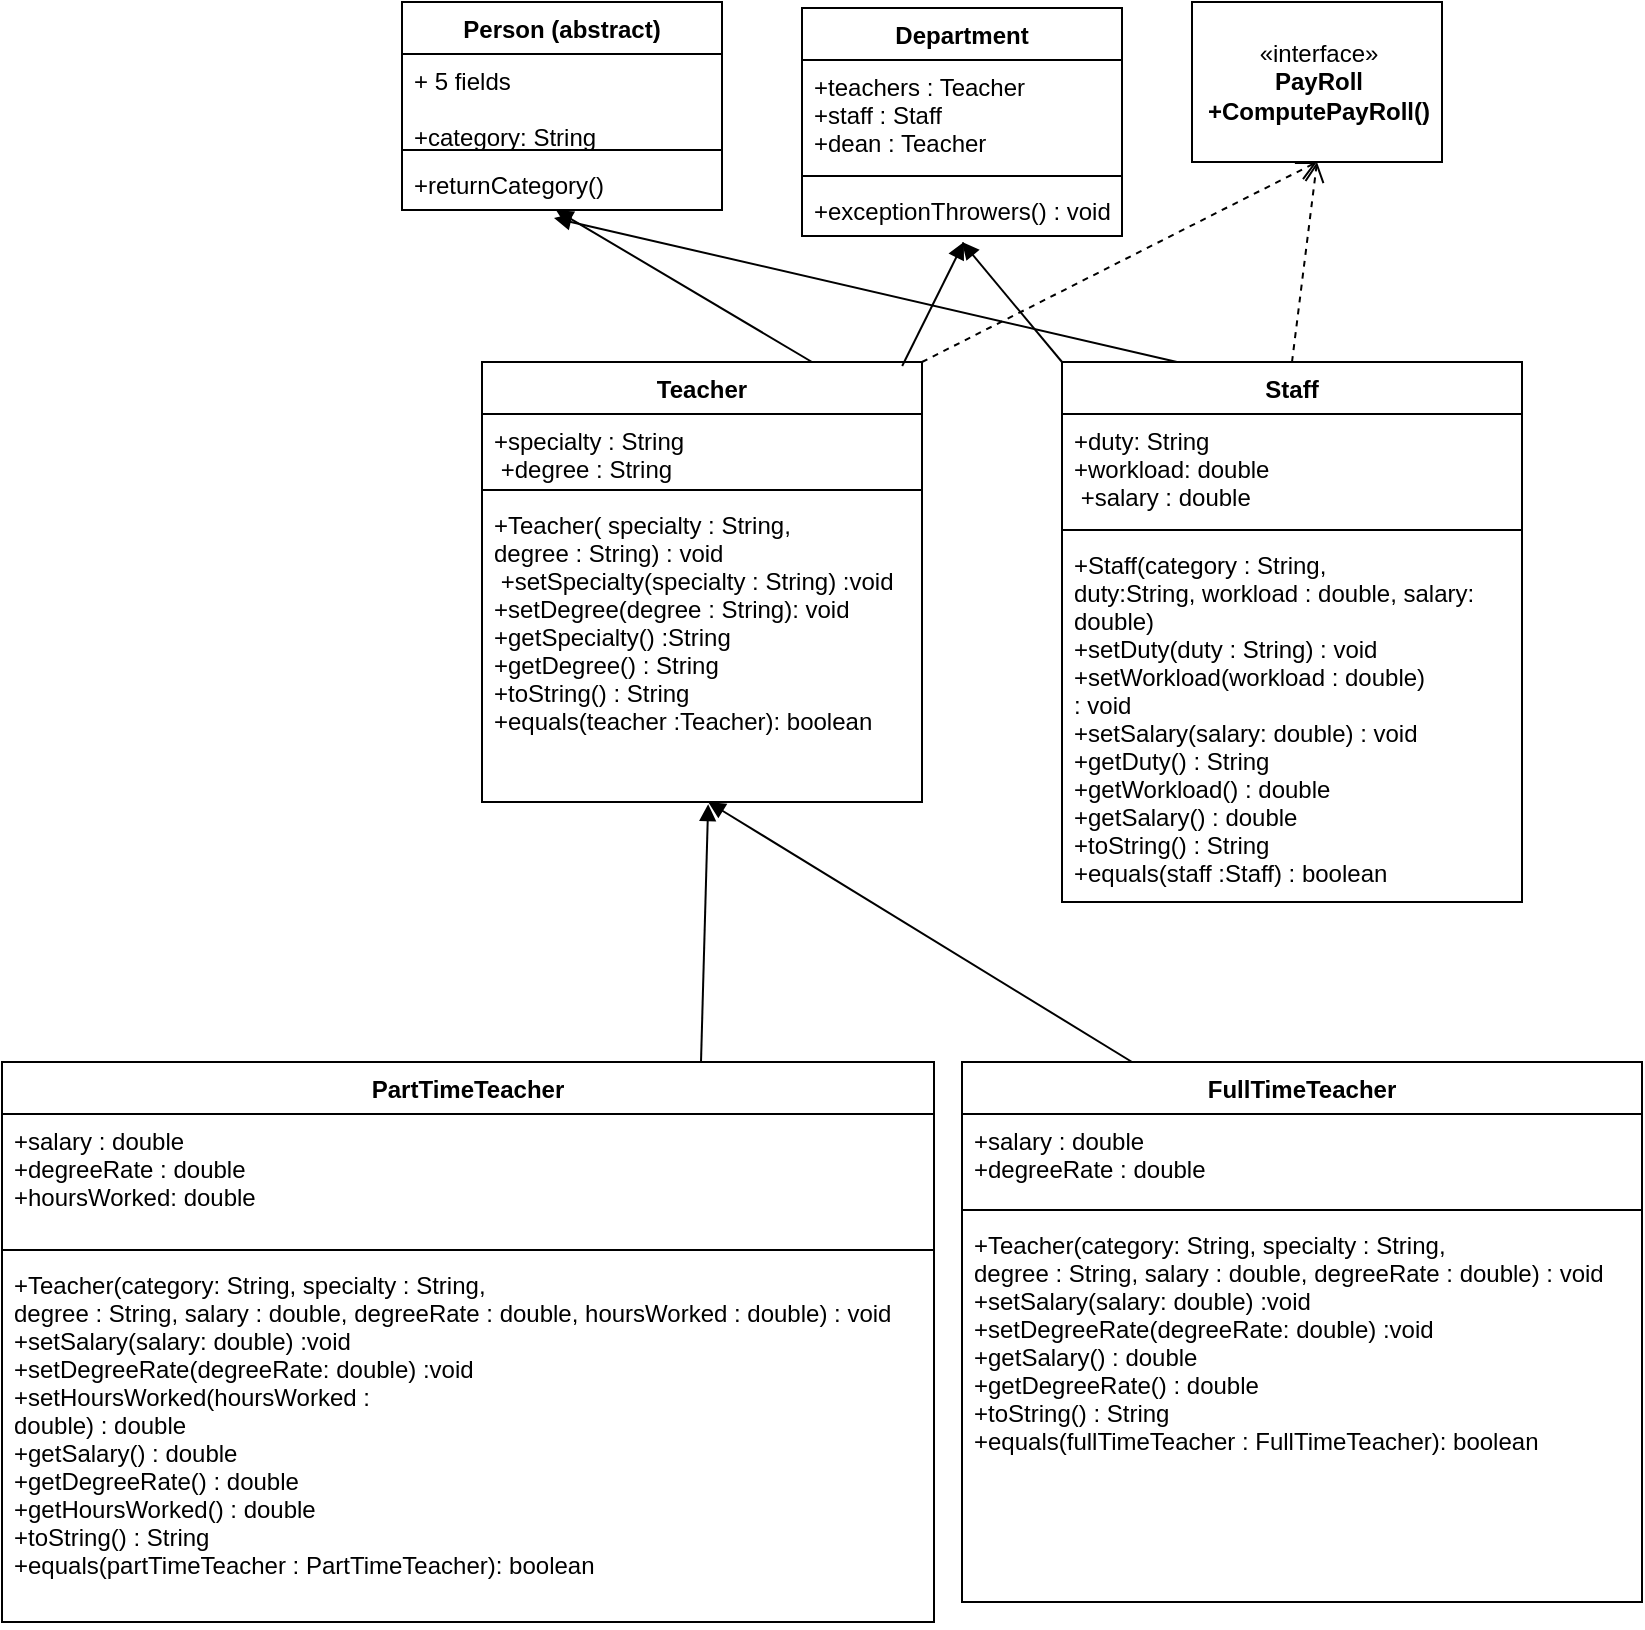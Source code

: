 <mxfile version="17.2.1" type="device"><diagram id="C5RBs43oDa-KdzZeNtuy" name="Page-1"><mxGraphModel dx="559" dy="793" grid="1" gridSize="10" guides="1" tooltips="1" connect="1" arrows="1" fold="1" page="1" pageScale="1" pageWidth="827" pageHeight="1169" math="0" shadow="0"><root><mxCell id="WIyWlLk6GJQsqaUBKTNV-0"/><mxCell id="WIyWlLk6GJQsqaUBKTNV-1" parent="WIyWlLk6GJQsqaUBKTNV-0"/><mxCell id="lC7FCvmB2SjhVFxFU8dS-6" value="Person (abstract)" style="swimlane;fontStyle=1;align=center;verticalAlign=top;childLayout=stackLayout;horizontal=1;startSize=26;horizontalStack=0;resizeParent=1;resizeParentMax=0;resizeLast=0;collapsible=1;marginBottom=0;" vertex="1" parent="WIyWlLk6GJQsqaUBKTNV-1"><mxGeometry x="200" y="30" width="160" height="104" as="geometry"/></mxCell><mxCell id="lC7FCvmB2SjhVFxFU8dS-7" value="+ 5 fields&#10;&#10;+category: String" style="text;strokeColor=none;fillColor=none;align=left;verticalAlign=top;spacingLeft=4;spacingRight=4;overflow=hidden;rotatable=0;points=[[0,0.5],[1,0.5]];portConstraint=eastwest;" vertex="1" parent="lC7FCvmB2SjhVFxFU8dS-6"><mxGeometry y="26" width="160" height="44" as="geometry"/></mxCell><mxCell id="lC7FCvmB2SjhVFxFU8dS-8" value="" style="line;strokeWidth=1;fillColor=none;align=left;verticalAlign=middle;spacingTop=-1;spacingLeft=3;spacingRight=3;rotatable=0;labelPosition=right;points=[];portConstraint=eastwest;" vertex="1" parent="lC7FCvmB2SjhVFxFU8dS-6"><mxGeometry y="70" width="160" height="8" as="geometry"/></mxCell><mxCell id="lC7FCvmB2SjhVFxFU8dS-9" value="+returnCategory()" style="text;strokeColor=none;fillColor=none;align=left;verticalAlign=top;spacingLeft=4;spacingRight=4;overflow=hidden;rotatable=0;points=[[0,0.5],[1,0.5]];portConstraint=eastwest;" vertex="1" parent="lC7FCvmB2SjhVFxFU8dS-6"><mxGeometry y="78" width="160" height="26" as="geometry"/></mxCell><mxCell id="lC7FCvmB2SjhVFxFU8dS-10" value="Teacher" style="swimlane;fontStyle=1;align=center;verticalAlign=top;childLayout=stackLayout;horizontal=1;startSize=26;horizontalStack=0;resizeParent=1;resizeParentMax=0;resizeLast=0;collapsible=1;marginBottom=0;" vertex="1" parent="WIyWlLk6GJQsqaUBKTNV-1"><mxGeometry x="240" y="210" width="220" height="220" as="geometry"/></mxCell><mxCell id="lC7FCvmB2SjhVFxFU8dS-11" value="+specialty : String&#10; +degree : String" style="text;strokeColor=none;fillColor=none;align=left;verticalAlign=top;spacingLeft=4;spacingRight=4;overflow=hidden;rotatable=0;points=[[0,0.5],[1,0.5]];portConstraint=eastwest;" vertex="1" parent="lC7FCvmB2SjhVFxFU8dS-10"><mxGeometry y="26" width="220" height="34" as="geometry"/></mxCell><mxCell id="lC7FCvmB2SjhVFxFU8dS-12" value="" style="line;strokeWidth=1;fillColor=none;align=left;verticalAlign=middle;spacingTop=-1;spacingLeft=3;spacingRight=3;rotatable=0;labelPosition=right;points=[];portConstraint=eastwest;" vertex="1" parent="lC7FCvmB2SjhVFxFU8dS-10"><mxGeometry y="60" width="220" height="8" as="geometry"/></mxCell><mxCell id="lC7FCvmB2SjhVFxFU8dS-13" value="+Teacher( specialty : String,&#10;degree : String) : void&#10; +setSpecialty(specialty : String) :void&#10;+setDegree(degree : String): void&#10;+getSpecialty() :String&#10;+getDegree() : String&#10;+toString() : String&#10;+equals(teacher :Teacher): boolean" style="text;strokeColor=none;fillColor=none;align=left;verticalAlign=top;spacingLeft=4;spacingRight=4;overflow=hidden;rotatable=0;points=[[0,0.5],[1,0.5]];portConstraint=eastwest;" vertex="1" parent="lC7FCvmB2SjhVFxFU8dS-10"><mxGeometry y="68" width="220" height="152" as="geometry"/></mxCell><mxCell id="lC7FCvmB2SjhVFxFU8dS-15" value="PartTimeTeacher" style="swimlane;fontStyle=1;align=center;verticalAlign=top;childLayout=stackLayout;horizontal=1;startSize=26;horizontalStack=0;resizeParent=1;resizeParentMax=0;resizeLast=0;collapsible=1;marginBottom=0;" vertex="1" parent="WIyWlLk6GJQsqaUBKTNV-1"><mxGeometry y="560" width="466" height="280" as="geometry"/></mxCell><mxCell id="lC7FCvmB2SjhVFxFU8dS-16" value="+salary : double&#10;+degreeRate : double&#10;+hoursWorked: double " style="text;strokeColor=none;fillColor=none;align=left;verticalAlign=top;spacingLeft=4;spacingRight=4;overflow=hidden;rotatable=0;points=[[0,0.5],[1,0.5]];portConstraint=eastwest;" vertex="1" parent="lC7FCvmB2SjhVFxFU8dS-15"><mxGeometry y="26" width="466" height="64" as="geometry"/></mxCell><mxCell id="lC7FCvmB2SjhVFxFU8dS-17" value="" style="line;strokeWidth=1;fillColor=none;align=left;verticalAlign=middle;spacingTop=-1;spacingLeft=3;spacingRight=3;rotatable=0;labelPosition=right;points=[];portConstraint=eastwest;" vertex="1" parent="lC7FCvmB2SjhVFxFU8dS-15"><mxGeometry y="90" width="466" height="8" as="geometry"/></mxCell><mxCell id="lC7FCvmB2SjhVFxFU8dS-18" value="+Teacher(category: String, specialty : String,&#10;degree : String, salary : double, degreeRate : double, hoursWorked : double) : void&#10;+setSalary(salary: double) :void&#10;+setDegreeRate(degreeRate: double) :void&#10;+setHoursWorked(hoursWorked :&#10;double) : double &#10;+getSalary() : double&#10;+getDegreeRate() : double&#10;+getHoursWorked() : double&#10;+toString() : String&#10;+equals(partTimeTeacher : PartTimeTeacher): boolean&#10;" style="text;strokeColor=none;fillColor=none;align=left;verticalAlign=top;spacingLeft=4;spacingRight=4;overflow=hidden;rotatable=0;points=[[0,0.5],[1,0.5]];portConstraint=eastwest;" vertex="1" parent="lC7FCvmB2SjhVFxFU8dS-15"><mxGeometry y="98" width="466" height="182" as="geometry"/></mxCell><mxCell id="lC7FCvmB2SjhVFxFU8dS-19" value="FullTimeTeacher" style="swimlane;fontStyle=1;align=center;verticalAlign=top;childLayout=stackLayout;horizontal=1;startSize=26;horizontalStack=0;resizeParent=1;resizeParentMax=0;resizeLast=0;collapsible=1;marginBottom=0;" vertex="1" parent="WIyWlLk6GJQsqaUBKTNV-1"><mxGeometry x="480" y="560" width="340" height="270" as="geometry"/></mxCell><mxCell id="lC7FCvmB2SjhVFxFU8dS-20" value="+salary : double&#10;+degreeRate : double" style="text;strokeColor=none;fillColor=none;align=left;verticalAlign=top;spacingLeft=4;spacingRight=4;overflow=hidden;rotatable=0;points=[[0,0.5],[1,0.5]];portConstraint=eastwest;" vertex="1" parent="lC7FCvmB2SjhVFxFU8dS-19"><mxGeometry y="26" width="340" height="44" as="geometry"/></mxCell><mxCell id="lC7FCvmB2SjhVFxFU8dS-21" value="" style="line;strokeWidth=1;fillColor=none;align=left;verticalAlign=middle;spacingTop=-1;spacingLeft=3;spacingRight=3;rotatable=0;labelPosition=right;points=[];portConstraint=eastwest;" vertex="1" parent="lC7FCvmB2SjhVFxFU8dS-19"><mxGeometry y="70" width="340" height="8" as="geometry"/></mxCell><mxCell id="lC7FCvmB2SjhVFxFU8dS-22" value="+Teacher(category: String, specialty : String,&#10;degree : String, salary : double, degreeRate : double) : void&#10;+setSalary(salary: double) :void&#10;+setDegreeRate(degreeRate: double) :void&#10;+getSalary() : double&#10;+getDegreeRate() : double&#10;+toString() : String&#10;+equals(fullTimeTeacher : FullTimeTeacher): boolean&#10;&#10;&#10;" style="text;strokeColor=none;fillColor=none;align=left;verticalAlign=top;spacingLeft=4;spacingRight=4;overflow=hidden;rotatable=0;points=[[0,0.5],[1,0.5]];portConstraint=eastwest;" vertex="1" parent="lC7FCvmB2SjhVFxFU8dS-19"><mxGeometry y="78" width="340" height="192" as="geometry"/></mxCell><mxCell id="lC7FCvmB2SjhVFxFU8dS-24" value="Staff" style="swimlane;fontStyle=1;align=center;verticalAlign=top;childLayout=stackLayout;horizontal=1;startSize=26;horizontalStack=0;resizeParent=1;resizeParentMax=0;resizeLast=0;collapsible=1;marginBottom=0;" vertex="1" parent="WIyWlLk6GJQsqaUBKTNV-1"><mxGeometry x="530" y="210" width="230" height="270" as="geometry"/></mxCell><mxCell id="lC7FCvmB2SjhVFxFU8dS-25" value="+duty: String&#10;+workload: double&#10; +salary : double" style="text;strokeColor=none;fillColor=none;align=left;verticalAlign=top;spacingLeft=4;spacingRight=4;overflow=hidden;rotatable=0;points=[[0,0.5],[1,0.5]];portConstraint=eastwest;" vertex="1" parent="lC7FCvmB2SjhVFxFU8dS-24"><mxGeometry y="26" width="230" height="54" as="geometry"/></mxCell><mxCell id="lC7FCvmB2SjhVFxFU8dS-26" value="" style="line;strokeWidth=1;fillColor=none;align=left;verticalAlign=middle;spacingTop=-1;spacingLeft=3;spacingRight=3;rotatable=0;labelPosition=right;points=[];portConstraint=eastwest;" vertex="1" parent="lC7FCvmB2SjhVFxFU8dS-24"><mxGeometry y="80" width="230" height="8" as="geometry"/></mxCell><mxCell id="lC7FCvmB2SjhVFxFU8dS-27" value="+Staff(category : String,&#10;duty:String, workload : double, salary:&#10;double)&#10;+setDuty(duty : String) : void&#10;+setWorkload(workload : double)&#10;: void&#10;+setSalary(salary: double) : void&#10;+getDuty() : String&#10;+getWorkload() : double&#10;+getSalary() : double&#10;+toString() : String&#10;+equals(staff :Staff) : boolean" style="text;strokeColor=none;fillColor=none;align=left;verticalAlign=top;spacingLeft=4;spacingRight=4;overflow=hidden;rotatable=0;points=[[0,0.5],[1,0.5]];portConstraint=eastwest;" vertex="1" parent="lC7FCvmB2SjhVFxFU8dS-24"><mxGeometry y="88" width="230" height="182" as="geometry"/></mxCell><mxCell id="lC7FCvmB2SjhVFxFU8dS-28" value="«interface»&lt;br&gt;&lt;b&gt;PayRoll&lt;br&gt;+ComputePayRoll()&lt;br&gt;&lt;/b&gt;" style="html=1;" vertex="1" parent="WIyWlLk6GJQsqaUBKTNV-1"><mxGeometry x="595" y="30" width="125" height="80" as="geometry"/></mxCell><mxCell id="lC7FCvmB2SjhVFxFU8dS-31" value="" style="html=1;verticalAlign=bottom;endArrow=open;dashed=1;endSize=8;rounded=0;entryX=0.5;entryY=1;entryDx=0;entryDy=0;exitX=0.5;exitY=0;exitDx=0;exitDy=0;" edge="1" parent="WIyWlLk6GJQsqaUBKTNV-1" source="lC7FCvmB2SjhVFxFU8dS-24" target="lC7FCvmB2SjhVFxFU8dS-28"><mxGeometry relative="1" as="geometry"><mxPoint x="670" y="170" as="sourcePoint"/><mxPoint x="590" y="170" as="targetPoint"/></mxGeometry></mxCell><mxCell id="lC7FCvmB2SjhVFxFU8dS-32" value="" style="html=1;verticalAlign=bottom;endArrow=open;dashed=1;endSize=8;rounded=0;entryX=0.5;entryY=1;entryDx=0;entryDy=0;exitX=1;exitY=0;exitDx=0;exitDy=0;" edge="1" parent="WIyWlLk6GJQsqaUBKTNV-1" source="lC7FCvmB2SjhVFxFU8dS-10" target="lC7FCvmB2SjhVFxFU8dS-28"><mxGeometry relative="1" as="geometry"><mxPoint x="540" y="180" as="sourcePoint"/><mxPoint x="460" y="180" as="targetPoint"/></mxGeometry></mxCell><mxCell id="lC7FCvmB2SjhVFxFU8dS-33" value="" style="html=1;verticalAlign=bottom;endArrow=block;rounded=0;entryX=0.481;entryY=1;entryDx=0;entryDy=0;entryPerimeter=0;exitX=0.75;exitY=0;exitDx=0;exitDy=0;" edge="1" parent="WIyWlLk6GJQsqaUBKTNV-1" source="lC7FCvmB2SjhVFxFU8dS-10" target="lC7FCvmB2SjhVFxFU8dS-9"><mxGeometry width="80" relative="1" as="geometry"><mxPoint x="340" y="170" as="sourcePoint"/><mxPoint x="420" y="170" as="targetPoint"/></mxGeometry></mxCell><mxCell id="lC7FCvmB2SjhVFxFU8dS-34" value="" style="html=1;verticalAlign=bottom;endArrow=block;rounded=0;entryX=0.475;entryY=1.154;entryDx=0;entryDy=0;entryPerimeter=0;exitX=0.25;exitY=0;exitDx=0;exitDy=0;" edge="1" parent="WIyWlLk6GJQsqaUBKTNV-1" source="lC7FCvmB2SjhVFxFU8dS-24" target="lC7FCvmB2SjhVFxFU8dS-9"><mxGeometry width="80" relative="1" as="geometry"><mxPoint x="430" y="170" as="sourcePoint"/><mxPoint x="510" y="170" as="targetPoint"/></mxGeometry></mxCell><mxCell id="lC7FCvmB2SjhVFxFU8dS-35" value="" style="html=1;verticalAlign=bottom;endArrow=block;rounded=0;entryX=0.514;entryY=1.007;entryDx=0;entryDy=0;entryPerimeter=0;exitX=0.75;exitY=0;exitDx=0;exitDy=0;" edge="1" parent="WIyWlLk6GJQsqaUBKTNV-1" source="lC7FCvmB2SjhVFxFU8dS-15" target="lC7FCvmB2SjhVFxFU8dS-13"><mxGeometry width="80" relative="1" as="geometry"><mxPoint x="300" y="490" as="sourcePoint"/><mxPoint x="380" y="490" as="targetPoint"/></mxGeometry></mxCell><mxCell id="lC7FCvmB2SjhVFxFU8dS-36" value="" style="html=1;verticalAlign=bottom;endArrow=block;rounded=0;entryX=0.514;entryY=1;entryDx=0;entryDy=0;entryPerimeter=0;exitX=0.25;exitY=0;exitDx=0;exitDy=0;" edge="1" parent="WIyWlLk6GJQsqaUBKTNV-1" source="lC7FCvmB2SjhVFxFU8dS-19" target="lC7FCvmB2SjhVFxFU8dS-13"><mxGeometry width="80" relative="1" as="geometry"><mxPoint x="400" y="500" as="sourcePoint"/><mxPoint x="480" y="500" as="targetPoint"/></mxGeometry></mxCell><mxCell id="lC7FCvmB2SjhVFxFU8dS-37" value="Department" style="swimlane;fontStyle=1;align=center;verticalAlign=top;childLayout=stackLayout;horizontal=1;startSize=26;horizontalStack=0;resizeParent=1;resizeParentMax=0;resizeLast=0;collapsible=1;marginBottom=0;" vertex="1" parent="WIyWlLk6GJQsqaUBKTNV-1"><mxGeometry x="400" y="33" width="160" height="114" as="geometry"/></mxCell><mxCell id="lC7FCvmB2SjhVFxFU8dS-38" value="+teachers : Teacher&#10;+staff : Staff&#10;+dean : Teacher" style="text;strokeColor=none;fillColor=none;align=left;verticalAlign=top;spacingLeft=4;spacingRight=4;overflow=hidden;rotatable=0;points=[[0,0.5],[1,0.5]];portConstraint=eastwest;" vertex="1" parent="lC7FCvmB2SjhVFxFU8dS-37"><mxGeometry y="26" width="160" height="54" as="geometry"/></mxCell><mxCell id="lC7FCvmB2SjhVFxFU8dS-39" value="" style="line;strokeWidth=1;fillColor=none;align=left;verticalAlign=middle;spacingTop=-1;spacingLeft=3;spacingRight=3;rotatable=0;labelPosition=right;points=[];portConstraint=eastwest;" vertex="1" parent="lC7FCvmB2SjhVFxFU8dS-37"><mxGeometry y="80" width="160" height="8" as="geometry"/></mxCell><mxCell id="lC7FCvmB2SjhVFxFU8dS-40" value="+exceptionThrowers() : void" style="text;strokeColor=none;fillColor=none;align=left;verticalAlign=top;spacingLeft=4;spacingRight=4;overflow=hidden;rotatable=0;points=[[0,0.5],[1,0.5]];portConstraint=eastwest;" vertex="1" parent="lC7FCvmB2SjhVFxFU8dS-37"><mxGeometry y="88" width="160" height="26" as="geometry"/></mxCell><mxCell id="lC7FCvmB2SjhVFxFU8dS-41" value="" style="html=1;verticalAlign=bottom;endArrow=block;rounded=0;entryX=0.506;entryY=1.115;entryDx=0;entryDy=0;entryPerimeter=0;exitX=0.955;exitY=0.009;exitDx=0;exitDy=0;exitPerimeter=0;" edge="1" parent="WIyWlLk6GJQsqaUBKTNV-1" source="lC7FCvmB2SjhVFxFU8dS-10" target="lC7FCvmB2SjhVFxFU8dS-40"><mxGeometry width="80" relative="1" as="geometry"><mxPoint x="410" y="190" as="sourcePoint"/><mxPoint x="490" y="190" as="targetPoint"/></mxGeometry></mxCell><mxCell id="lC7FCvmB2SjhVFxFU8dS-42" value="" style="html=1;verticalAlign=bottom;endArrow=block;rounded=0;entryX=0.5;entryY=1.115;entryDx=0;entryDy=0;entryPerimeter=0;exitX=0;exitY=0;exitDx=0;exitDy=0;" edge="1" parent="WIyWlLk6GJQsqaUBKTNV-1" source="lC7FCvmB2SjhVFxFU8dS-24" target="lC7FCvmB2SjhVFxFU8dS-40"><mxGeometry width="80" relative="1" as="geometry"><mxPoint x="470" y="240" as="sourcePoint"/><mxPoint x="550" y="240" as="targetPoint"/></mxGeometry></mxCell></root></mxGraphModel></diagram></mxfile>